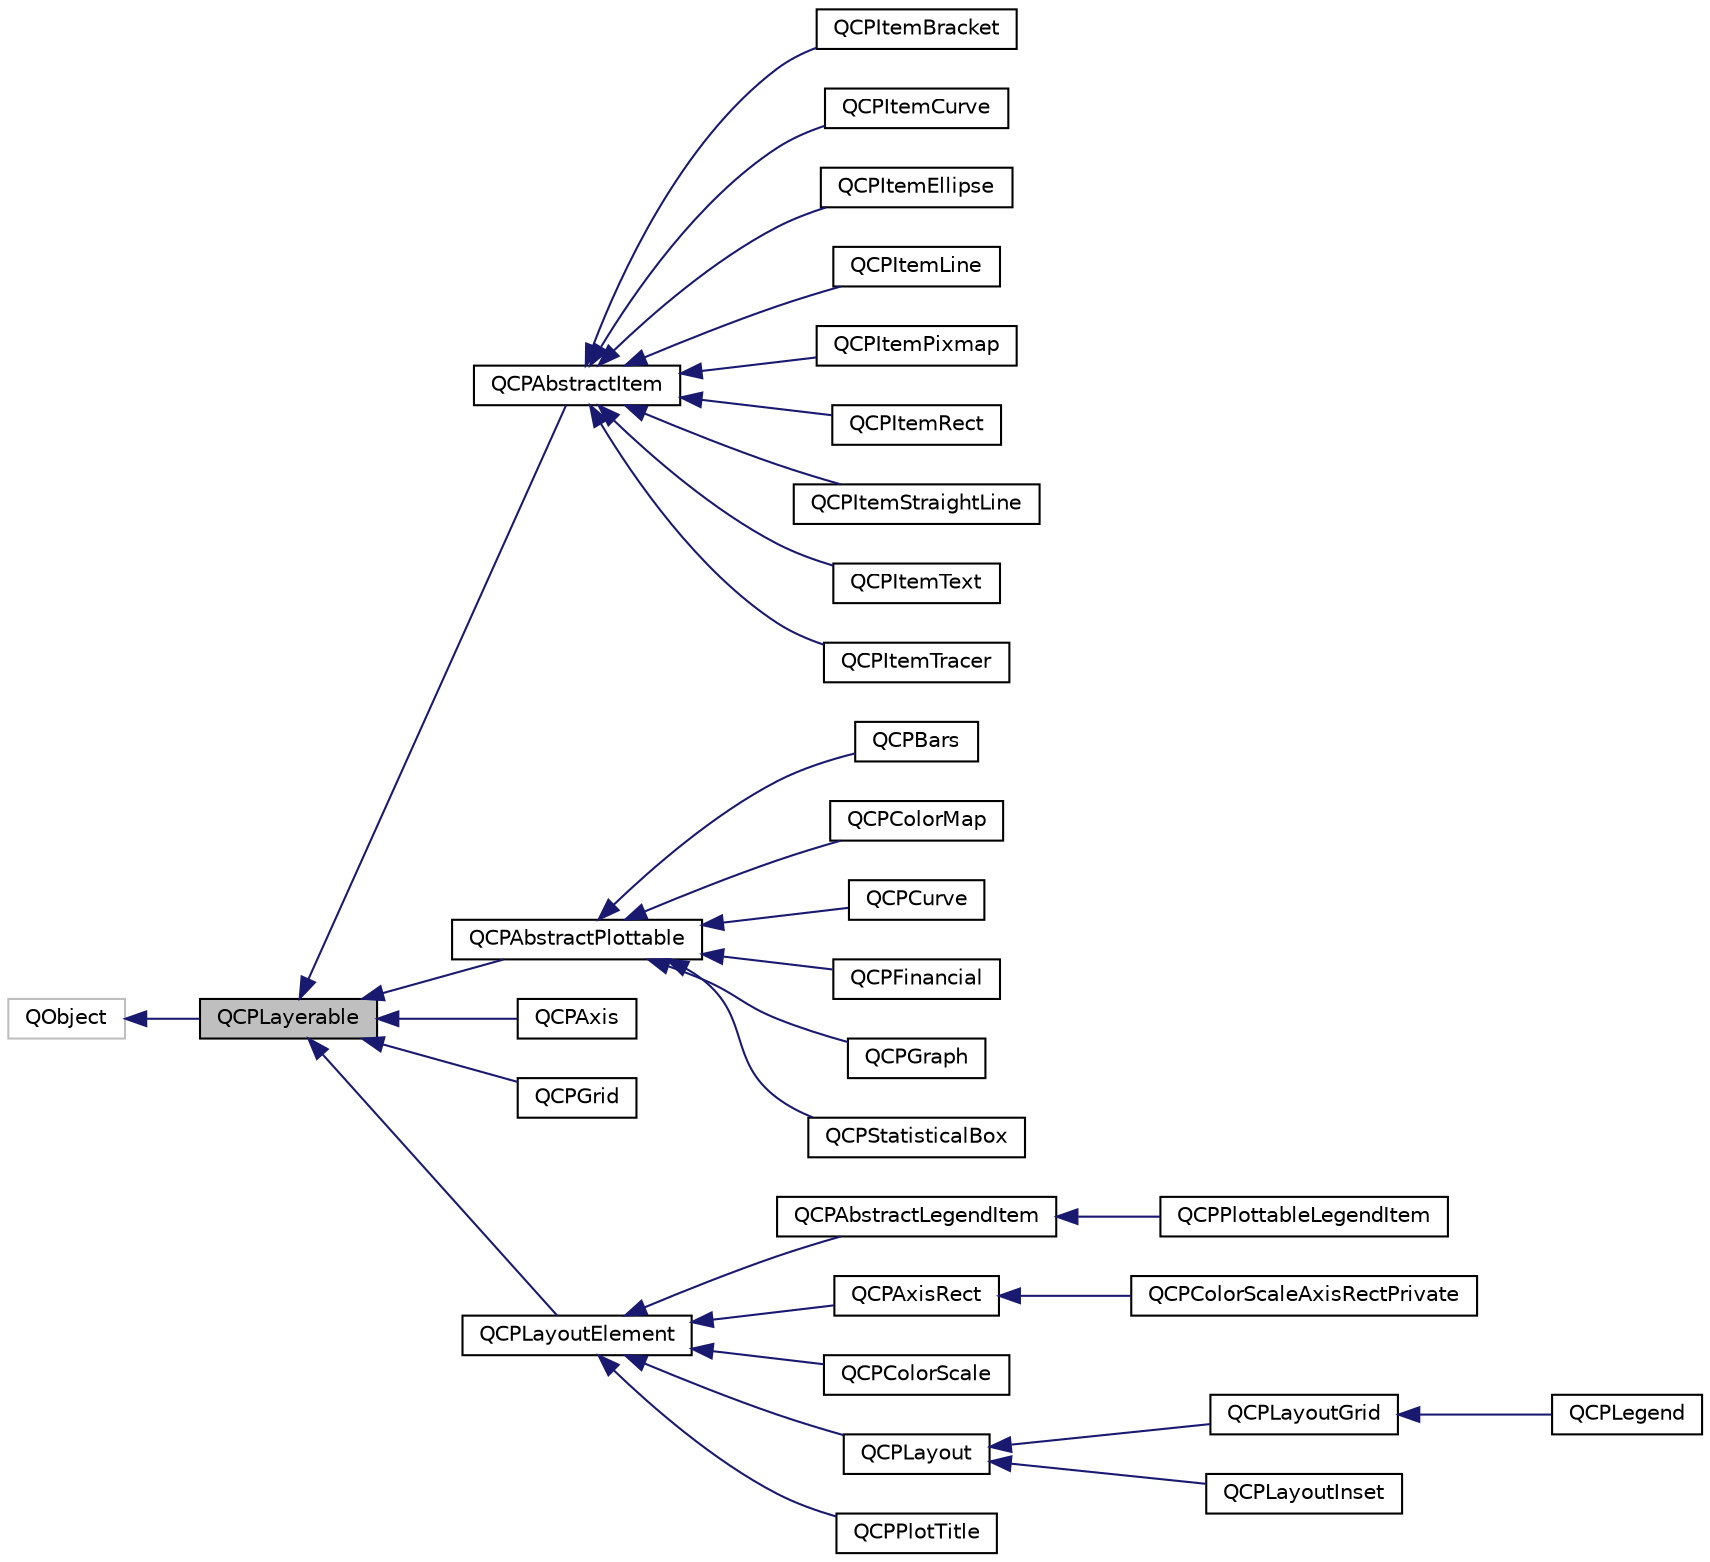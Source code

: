 digraph "QCPLayerable"
{
  edge [fontname="Helvetica",fontsize="10",labelfontname="Helvetica",labelfontsize="10"];
  node [fontname="Helvetica",fontsize="10",shape=record];
  rankdir="LR";
  Node0 [label="QCPLayerable",height=0.2,width=0.4,color="black", fillcolor="grey75", style="filled", fontcolor="black"];
  Node1 -> Node0 [dir="back",color="midnightblue",fontsize="10",style="solid",fontname="Helvetica"];
  Node1 [label="QObject",height=0.2,width=0.4,color="grey75", fillcolor="white", style="filled"];
  Node0 -> Node2 [dir="back",color="midnightblue",fontsize="10",style="solid",fontname="Helvetica"];
  Node2 [label="QCPAbstractItem",height=0.2,width=0.4,color="black", fillcolor="white", style="filled",URL="$da/d6a/class_q_c_p_abstract_item.html",tooltip="The abstract base class for all items in a plot. "];
  Node2 -> Node3 [dir="back",color="midnightblue",fontsize="10",style="solid",fontname="Helvetica"];
  Node3 [label="QCPItemBracket",height=0.2,width=0.4,color="black", fillcolor="white", style="filled",URL="$d2/d64/class_q_c_p_item_bracket.html",tooltip="A bracket for referencing/highlighting certain parts in the plot. "];
  Node2 -> Node4 [dir="back",color="midnightblue",fontsize="10",style="solid",fontname="Helvetica"];
  Node4 [label="QCPItemCurve",height=0.2,width=0.4,color="black", fillcolor="white", style="filled",URL="$df/d63/class_q_c_p_item_curve.html",tooltip="A curved line from one point to another. "];
  Node2 -> Node5 [dir="back",color="midnightblue",fontsize="10",style="solid",fontname="Helvetica"];
  Node5 [label="QCPItemEllipse",height=0.2,width=0.4,color="black", fillcolor="white", style="filled",URL="$da/d8f/class_q_c_p_item_ellipse.html",tooltip="An ellipse. "];
  Node2 -> Node6 [dir="back",color="midnightblue",fontsize="10",style="solid",fontname="Helvetica"];
  Node6 [label="QCPItemLine",height=0.2,width=0.4,color="black", fillcolor="white", style="filled",URL="$dd/d8c/class_q_c_p_item_line.html",tooltip="A line from one point to another. "];
  Node2 -> Node7 [dir="back",color="midnightblue",fontsize="10",style="solid",fontname="Helvetica"];
  Node7 [label="QCPItemPixmap",height=0.2,width=0.4,color="black", fillcolor="white", style="filled",URL="$d7/dbd/class_q_c_p_item_pixmap.html",tooltip="An arbitrary pixmap. "];
  Node2 -> Node8 [dir="back",color="midnightblue",fontsize="10",style="solid",fontname="Helvetica"];
  Node8 [label="QCPItemRect",height=0.2,width=0.4,color="black", fillcolor="white", style="filled",URL="$d9/dcc/class_q_c_p_item_rect.html",tooltip="A rectangle. "];
  Node2 -> Node9 [dir="back",color="midnightblue",fontsize="10",style="solid",fontname="Helvetica"];
  Node9 [label="QCPItemStraightLine",height=0.2,width=0.4,color="black", fillcolor="white", style="filled",URL="$d0/d2a/class_q_c_p_item_straight_line.html",tooltip="A straight line that spans infinitely in both directions. "];
  Node2 -> Node10 [dir="back",color="midnightblue",fontsize="10",style="solid",fontname="Helvetica"];
  Node10 [label="QCPItemText",height=0.2,width=0.4,color="black", fillcolor="white", style="filled",URL="$d7/da0/class_q_c_p_item_text.html",tooltip="A text label. "];
  Node2 -> Node11 [dir="back",color="midnightblue",fontsize="10",style="solid",fontname="Helvetica"];
  Node11 [label="QCPItemTracer",height=0.2,width=0.4,color="black", fillcolor="white", style="filled",URL="$d9/da3/class_q_c_p_item_tracer.html",tooltip="Item that sticks to QCPGraph data points. "];
  Node0 -> Node12 [dir="back",color="midnightblue",fontsize="10",style="solid",fontname="Helvetica"];
  Node12 [label="QCPAbstractPlottable",height=0.2,width=0.4,color="black", fillcolor="white", style="filled",URL="$d4/d89/class_q_c_p_abstract_plottable.html",tooltip="The abstract base class for all data representing objects in a plot. "];
  Node12 -> Node13 [dir="back",color="midnightblue",fontsize="10",style="solid",fontname="Helvetica"];
  Node13 [label="QCPBars",height=0.2,width=0.4,color="black", fillcolor="white", style="filled",URL="$d9/d56/class_q_c_p_bars.html",tooltip="A plottable representing a bar chart in a plot. "];
  Node12 -> Node14 [dir="back",color="midnightblue",fontsize="10",style="solid",fontname="Helvetica"];
  Node14 [label="QCPColorMap",height=0.2,width=0.4,color="black", fillcolor="white", style="filled",URL="$df/dea/class_q_c_p_color_map.html",tooltip="A plottable representing a two-dimensional color map in a plot. "];
  Node12 -> Node15 [dir="back",color="midnightblue",fontsize="10",style="solid",fontname="Helvetica"];
  Node15 [label="QCPCurve",height=0.2,width=0.4,color="black", fillcolor="white", style="filled",URL="$d6/d30/class_q_c_p_curve.html",tooltip="A plottable representing a parametric curve in a plot. "];
  Node12 -> Node16 [dir="back",color="midnightblue",fontsize="10",style="solid",fontname="Helvetica"];
  Node16 [label="QCPFinancial",height=0.2,width=0.4,color="black", fillcolor="white", style="filled",URL="$da/d7c/class_q_c_p_financial.html",tooltip="A plottable representing a financial stock chart. "];
  Node12 -> Node17 [dir="back",color="midnightblue",fontsize="10",style="solid",fontname="Helvetica"];
  Node17 [label="QCPGraph",height=0.2,width=0.4,color="black", fillcolor="white", style="filled",URL="$d2/d4c/class_q_c_p_graph.html",tooltip="A plottable representing a graph in a plot. "];
  Node12 -> Node18 [dir="back",color="midnightblue",fontsize="10",style="solid",fontname="Helvetica"];
  Node18 [label="QCPStatisticalBox",height=0.2,width=0.4,color="black", fillcolor="white", style="filled",URL="$de/d8d/class_q_c_p_statistical_box.html",tooltip="A plottable representing a single statistical box in a plot. "];
  Node0 -> Node19 [dir="back",color="midnightblue",fontsize="10",style="solid",fontname="Helvetica"];
  Node19 [label="QCPAxis",height=0.2,width=0.4,color="black", fillcolor="white", style="filled",URL="$d2/deb/class_q_c_p_axis.html",tooltip="Manages a single axis inside a QCustomPlot. "];
  Node0 -> Node20 [dir="back",color="midnightblue",fontsize="10",style="solid",fontname="Helvetica"];
  Node20 [label="QCPGrid",height=0.2,width=0.4,color="black", fillcolor="white", style="filled",URL="$d2/ddb/class_q_c_p_grid.html",tooltip="Responsible for drawing the grid of a QCPAxis. "];
  Node0 -> Node21 [dir="back",color="midnightblue",fontsize="10",style="solid",fontname="Helvetica"];
  Node21 [label="QCPLayoutElement",height=0.2,width=0.4,color="black", fillcolor="white", style="filled",URL="$d5/db3/class_q_c_p_layout_element.html",tooltip="The abstract base class for all objects that form the layout system. "];
  Node21 -> Node22 [dir="back",color="midnightblue",fontsize="10",style="solid",fontname="Helvetica"];
  Node22 [label="QCPAbstractLegendItem",height=0.2,width=0.4,color="black", fillcolor="white", style="filled",URL="$d9/d2f/class_q_c_p_abstract_legend_item.html",tooltip="The abstract base class for all entries in a QCPLegend. "];
  Node22 -> Node23 [dir="back",color="midnightblue",fontsize="10",style="solid",fontname="Helvetica"];
  Node23 [label="QCPPlottableLegendItem",height=0.2,width=0.4,color="black", fillcolor="white", style="filled",URL="$da/d24/class_q_c_p_plottable_legend_item.html",tooltip="A legend item representing a plottable with an icon and the plottable name. "];
  Node21 -> Node24 [dir="back",color="midnightblue",fontsize="10",style="solid",fontname="Helvetica"];
  Node24 [label="QCPAxisRect",height=0.2,width=0.4,color="black", fillcolor="white", style="filled",URL="$d8/dad/class_q_c_p_axis_rect.html",tooltip="Holds multiple axes and arranges them in a rectangular shape. "];
  Node24 -> Node25 [dir="back",color="midnightblue",fontsize="10",style="solid",fontname="Helvetica"];
  Node25 [label="QCPColorScaleAxisRectPrivate",height=0.2,width=0.4,color="black", fillcolor="white", style="filled",URL="$df/ddc/class_q_c_p_color_scale_axis_rect_private.html"];
  Node21 -> Node26 [dir="back",color="midnightblue",fontsize="10",style="solid",fontname="Helvetica"];
  Node26 [label="QCPColorScale",height=0.2,width=0.4,color="black", fillcolor="white", style="filled",URL="$da/d2b/class_q_c_p_color_scale.html",tooltip="A color scale for use with color coding data such as QCPColorMap. "];
  Node21 -> Node27 [dir="back",color="midnightblue",fontsize="10",style="solid",fontname="Helvetica"];
  Node27 [label="QCPLayout",height=0.2,width=0.4,color="black", fillcolor="white", style="filled",URL="$de/d58/class_q_c_p_layout.html",tooltip="The abstract base class for layouts. "];
  Node27 -> Node28 [dir="back",color="midnightblue",fontsize="10",style="solid",fontname="Helvetica"];
  Node28 [label="QCPLayoutGrid",height=0.2,width=0.4,color="black", fillcolor="white", style="filled",URL="$df/dd4/class_q_c_p_layout_grid.html",tooltip="A layout that arranges child elements in a grid. "];
  Node28 -> Node29 [dir="back",color="midnightblue",fontsize="10",style="solid",fontname="Helvetica"];
  Node29 [label="QCPLegend",height=0.2,width=0.4,color="black", fillcolor="white", style="filled",URL="$d9/db1/class_q_c_p_legend.html",tooltip="Manages a legend inside a QCustomPlot. "];
  Node27 -> Node30 [dir="back",color="midnightblue",fontsize="10",style="solid",fontname="Helvetica"];
  Node30 [label="QCPLayoutInset",height=0.2,width=0.4,color="black", fillcolor="white", style="filled",URL="$db/d91/class_q_c_p_layout_inset.html",tooltip="A layout that places child elements aligned to the border or arbitrarily positioned. "];
  Node21 -> Node31 [dir="back",color="midnightblue",fontsize="10",style="solid",fontname="Helvetica"];
  Node31 [label="QCPPlotTitle",height=0.2,width=0.4,color="black", fillcolor="white", style="filled",URL="$da/de4/class_q_c_p_plot_title.html",tooltip="A layout element displaying a plot title text. "];
}
